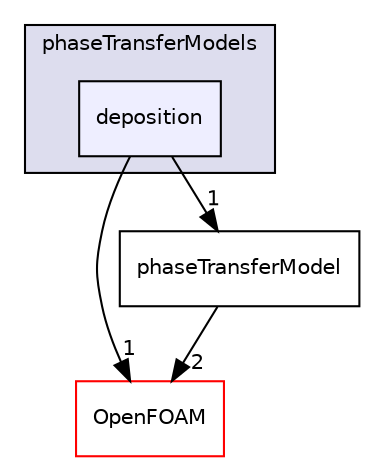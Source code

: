 digraph "src/phaseSystemModels/reactingEulerFoam/interfacialModels/phaseTransferModels/deposition" {
  bgcolor=transparent;
  compound=true
  node [ fontsize="10", fontname="Helvetica"];
  edge [ labelfontsize="10", labelfontname="Helvetica"];
  subgraph clusterdir_61d3f5f251303e122d963af23ab0f86d {
    graph [ bgcolor="#ddddee", pencolor="black", label="phaseTransferModels" fontname="Helvetica", fontsize="10", URL="dir_61d3f5f251303e122d963af23ab0f86d.html"]
  dir_923197f444c17ed5a006b3eceeacefa9 [shape=box, label="deposition", style="filled", fillcolor="#eeeeff", pencolor="black", URL="dir_923197f444c17ed5a006b3eceeacefa9.html"];
  }
  dir_c5473ff19b20e6ec4dfe5c310b3778a8 [shape=box label="OpenFOAM" color="red" URL="dir_c5473ff19b20e6ec4dfe5c310b3778a8.html"];
  dir_698827b4786ea970138c89b7120205a8 [shape=box label="phaseTransferModel" URL="dir_698827b4786ea970138c89b7120205a8.html"];
  dir_698827b4786ea970138c89b7120205a8->dir_c5473ff19b20e6ec4dfe5c310b3778a8 [headlabel="2", labeldistance=1.5 headhref="dir_003145_002151.html"];
  dir_923197f444c17ed5a006b3eceeacefa9->dir_c5473ff19b20e6ec4dfe5c310b3778a8 [headlabel="1", labeldistance=1.5 headhref="dir_003144_002151.html"];
  dir_923197f444c17ed5a006b3eceeacefa9->dir_698827b4786ea970138c89b7120205a8 [headlabel="1", labeldistance=1.5 headhref="dir_003144_003145.html"];
}
